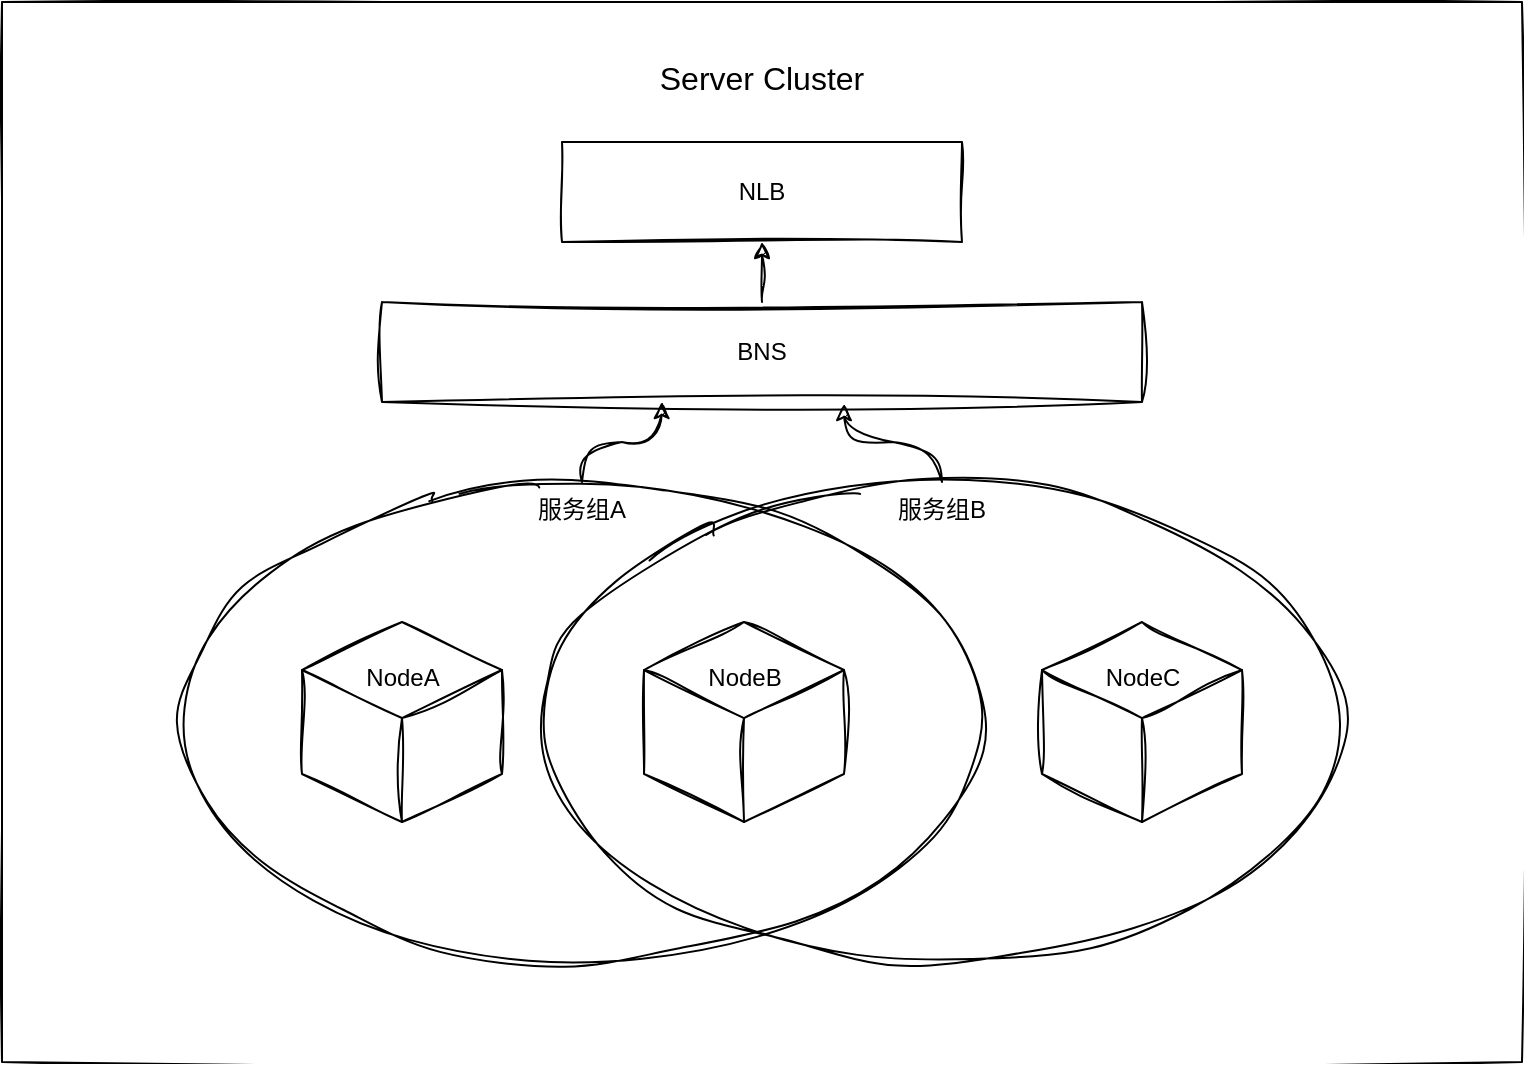 <mxfile version="24.0.1" type="github">
  <diagram name="第 1 页" id="PGUDQENj0DnAn80L-2uw">
    <mxGraphModel dx="1434" dy="761" grid="1" gridSize="10" guides="1" tooltips="1" connect="1" arrows="1" fold="1" page="1" pageScale="1" pageWidth="1654" pageHeight="1169" math="0" shadow="0">
      <root>
        <mxCell id="0" />
        <mxCell id="1" parent="0" />
        <mxCell id="rN2t7c6qvdmuQKXHOxQG-1" value="&lt;div&gt;&lt;font style=&quot;font-size: 18px;&quot;&gt;&lt;br&gt;&lt;/font&gt;&lt;/div&gt;&lt;font size=&quot;3&quot;&gt;Server Cluster&lt;/font&gt;" style="rounded=0;whiteSpace=wrap;html=1;sketch=1;hachureGap=4;jiggle=2;curveFitting=1;verticalAlign=top;" parent="1" vertex="1">
          <mxGeometry x="320" y="10" width="760" height="530" as="geometry" />
        </mxCell>
        <mxCell id="rN2t7c6qvdmuQKXHOxQG-2" value="BNS" style="rounded=0;whiteSpace=wrap;html=1;sketch=1;hachureGap=4;jiggle=2;curveFitting=1;" parent="1" vertex="1">
          <mxGeometry x="510" y="160" width="380" height="50" as="geometry" />
        </mxCell>
        <mxCell id="rN2t7c6qvdmuQKXHOxQG-4" value="NLB" style="rounded=0;whiteSpace=wrap;html=1;sketch=1;hachureGap=4;jiggle=2;curveFitting=1;" parent="1" vertex="1">
          <mxGeometry x="600" y="80" width="200" height="50" as="geometry" />
        </mxCell>
        <mxCell id="rN2t7c6qvdmuQKXHOxQG-8" value="服务组A" style="ellipse;whiteSpace=wrap;html=1;sketch=1;hachureGap=4;jiggle=2;curveFitting=1;verticalAlign=top;fillColor=none;" parent="1" vertex="1">
          <mxGeometry x="410" y="250" width="400" height="240" as="geometry" />
        </mxCell>
        <mxCell id="rN2t7c6qvdmuQKXHOxQG-9" value="服务组B" style="ellipse;whiteSpace=wrap;html=1;sketch=1;hachureGap=4;jiggle=2;curveFitting=1;verticalAlign=top;fillColor=none;" parent="1" vertex="1">
          <mxGeometry x="590" y="250" width="400" height="240" as="geometry" />
        </mxCell>
        <mxCell id="rN2t7c6qvdmuQKXHOxQG-10" value="&lt;div&gt;&lt;br&gt;&lt;/div&gt;NodeA" style="html=1;shape=mxgraph.basic.isocube;isoAngle=15;sketch=1;hachureGap=4;jiggle=2;curveFitting=1;verticalAlign=top;" parent="1" vertex="1">
          <mxGeometry x="470" y="320" width="100" height="100" as="geometry" />
        </mxCell>
        <mxCell id="rN2t7c6qvdmuQKXHOxQG-11" value="&lt;div&gt;&lt;br&gt;&lt;/div&gt;NodeB" style="html=1;shape=mxgraph.basic.isocube;isoAngle=15;sketch=1;hachureGap=4;jiggle=2;curveFitting=1;verticalAlign=top;" parent="1" vertex="1">
          <mxGeometry x="641" y="320" width="100" height="100" as="geometry" />
        </mxCell>
        <mxCell id="rN2t7c6qvdmuQKXHOxQG-12" value="&lt;div&gt;&lt;br&gt;&lt;/div&gt;NodeC" style="html=1;shape=mxgraph.basic.isocube;isoAngle=15;sketch=1;hachureGap=4;jiggle=2;curveFitting=1;verticalAlign=top;" parent="1" vertex="1">
          <mxGeometry x="840" y="320" width="100" height="100" as="geometry" />
        </mxCell>
        <mxCell id="rN2t7c6qvdmuQKXHOxQG-13" style="edgeStyle=orthogonalEdgeStyle;rounded=0;sketch=1;hachureGap=4;jiggle=2;curveFitting=1;orthogonalLoop=1;jettySize=auto;html=1;exitX=0.5;exitY=0;exitDx=0;exitDy=0;entryX=0.368;entryY=1;entryDx=0;entryDy=0;entryPerimeter=0;curved=1;" parent="1" source="rN2t7c6qvdmuQKXHOxQG-8" target="rN2t7c6qvdmuQKXHOxQG-2" edge="1">
          <mxGeometry relative="1" as="geometry" />
        </mxCell>
        <mxCell id="rN2t7c6qvdmuQKXHOxQG-14" style="edgeStyle=orthogonalEdgeStyle;rounded=0;sketch=1;hachureGap=4;jiggle=2;curveFitting=1;orthogonalLoop=1;jettySize=auto;html=1;exitX=0.5;exitY=0;exitDx=0;exitDy=0;entryX=0.608;entryY=1.02;entryDx=0;entryDy=0;entryPerimeter=0;curved=1;" parent="1" source="rN2t7c6qvdmuQKXHOxQG-9" target="rN2t7c6qvdmuQKXHOxQG-2" edge="1">
          <mxGeometry relative="1" as="geometry" />
        </mxCell>
        <mxCell id="rN2t7c6qvdmuQKXHOxQG-15" style="edgeStyle=orthogonalEdgeStyle;rounded=0;sketch=1;hachureGap=4;jiggle=2;curveFitting=1;orthogonalLoop=1;jettySize=auto;html=1;exitX=0.5;exitY=0;exitDx=0;exitDy=0;entryX=0.5;entryY=1;entryDx=0;entryDy=0;" parent="1" source="rN2t7c6qvdmuQKXHOxQG-2" target="rN2t7c6qvdmuQKXHOxQG-4" edge="1">
          <mxGeometry relative="1" as="geometry" />
        </mxCell>
      </root>
    </mxGraphModel>
  </diagram>
</mxfile>
